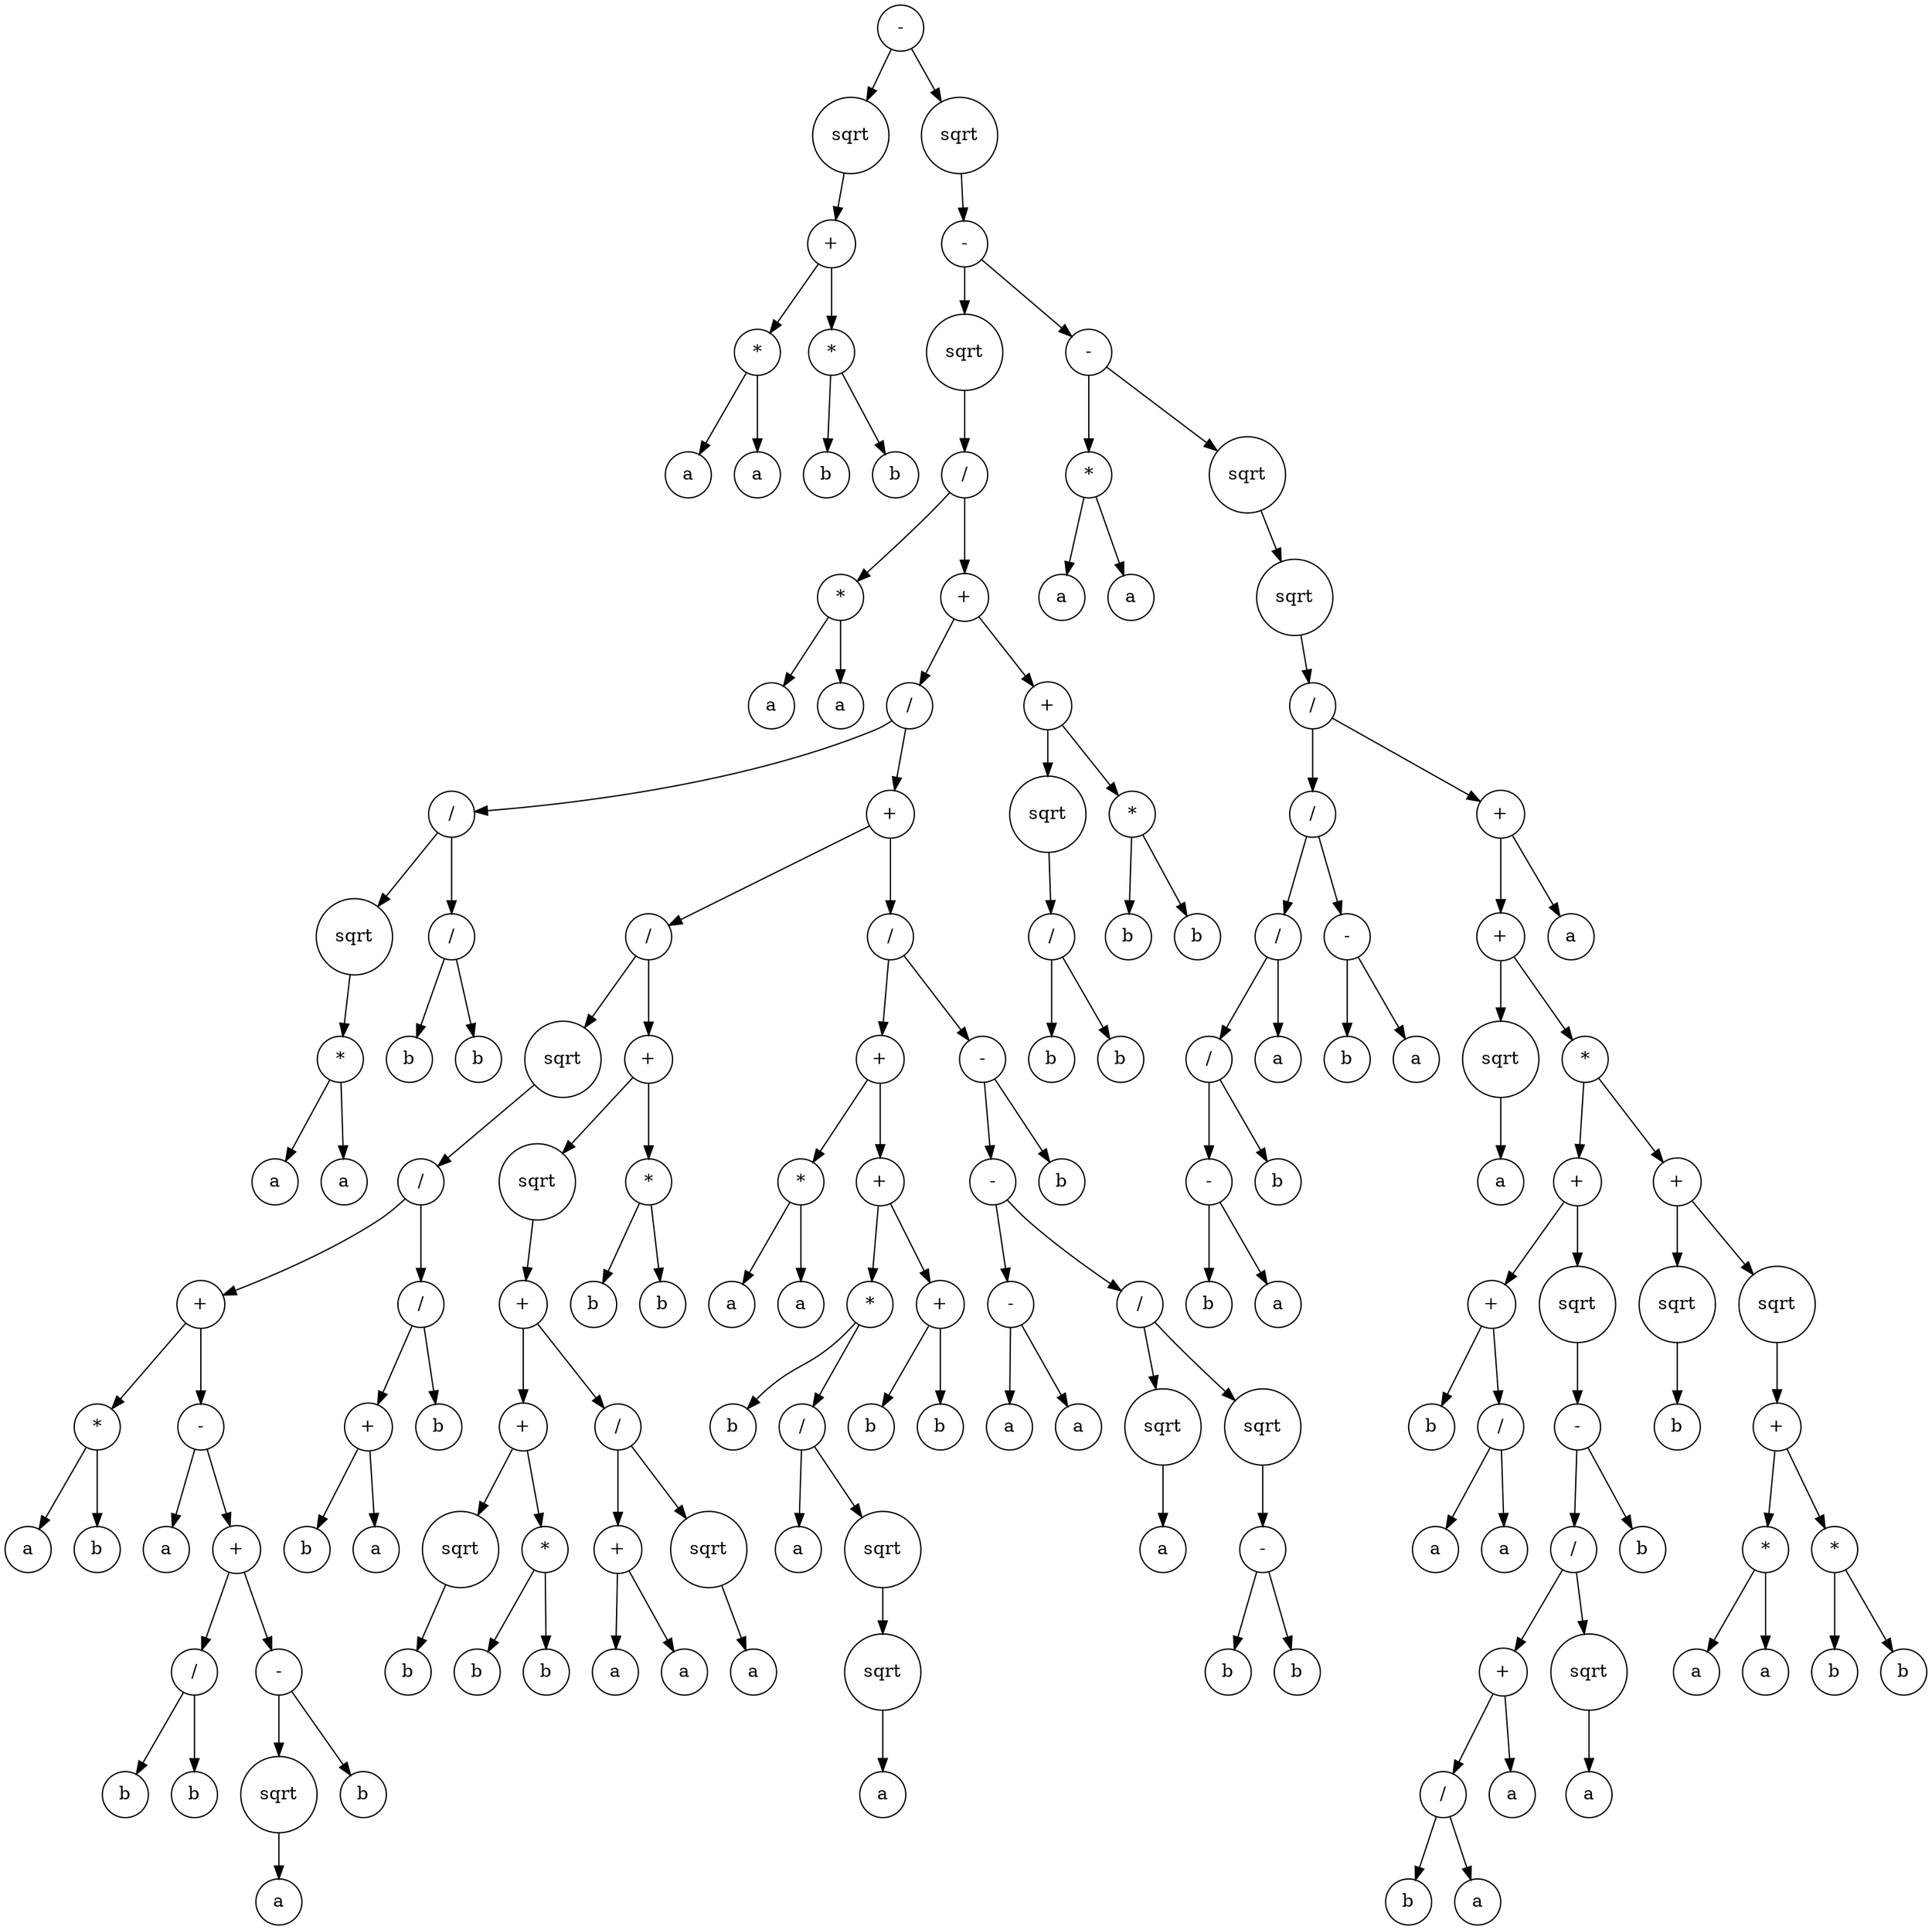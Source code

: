 digraph g {
graph [ordering=out];
node [shape=circle];
n[label = "-"];
n0[label = "sqrt"];
n00[label = "+"];
n000[label = "*"];
n0000[label = "a"];
n000 -> n0000;
n0001[label = "a"];
n000 -> n0001;
n00 -> n000;
n001[label = "*"];
n0010[label = "b"];
n001 -> n0010;
n0011[label = "b"];
n001 -> n0011;
n00 -> n001;
n0 -> n00;
n -> n0;
n1[label = "sqrt"];
n10[label = "-"];
n100[label = "sqrt"];
n1000[label = "/"];
n10000[label = "*"];
n100000[label = "a"];
n10000 -> n100000;
n100001[label = "a"];
n10000 -> n100001;
n1000 -> n10000;
n10001[label = "+"];
n100010[label = "/"];
n1000100[label = "/"];
n10001000[label = "sqrt"];
n100010000[label = "*"];
n1000100000[label = "a"];
n100010000 -> n1000100000;
n1000100001[label = "a"];
n100010000 -> n1000100001;
n10001000 -> n100010000;
n1000100 -> n10001000;
n10001001[label = "/"];
n100010010[label = "b"];
n10001001 -> n100010010;
n100010011[label = "b"];
n10001001 -> n100010011;
n1000100 -> n10001001;
n100010 -> n1000100;
n1000101[label = "+"];
n10001010[label = "/"];
n100010100[label = "sqrt"];
n1000101000[label = "/"];
n10001010000[label = "+"];
n100010100000[label = "*"];
n1000101000000[label = "a"];
n100010100000 -> n1000101000000;
n1000101000001[label = "b"];
n100010100000 -> n1000101000001;
n10001010000 -> n100010100000;
n100010100001[label = "-"];
n1000101000010[label = "a"];
n100010100001 -> n1000101000010;
n1000101000011[label = "+"];
n10001010000110[label = "/"];
n100010100001100[label = "b"];
n10001010000110 -> n100010100001100;
n100010100001101[label = "b"];
n10001010000110 -> n100010100001101;
n1000101000011 -> n10001010000110;
n10001010000111[label = "-"];
n100010100001110[label = "sqrt"];
n1000101000011100[label = "a"];
n100010100001110 -> n1000101000011100;
n10001010000111 -> n100010100001110;
n100010100001111[label = "b"];
n10001010000111 -> n100010100001111;
n1000101000011 -> n10001010000111;
n100010100001 -> n1000101000011;
n10001010000 -> n100010100001;
n1000101000 -> n10001010000;
n10001010001[label = "/"];
n100010100010[label = "+"];
n1000101000100[label = "b"];
n100010100010 -> n1000101000100;
n1000101000101[label = "a"];
n100010100010 -> n1000101000101;
n10001010001 -> n100010100010;
n100010100011[label = "b"];
n10001010001 -> n100010100011;
n1000101000 -> n10001010001;
n100010100 -> n1000101000;
n10001010 -> n100010100;
n100010101[label = "+"];
n1000101010[label = "sqrt"];
n10001010100[label = "+"];
n100010101000[label = "+"];
n1000101010000[label = "sqrt"];
n10001010100000[label = "b"];
n1000101010000 -> n10001010100000;
n100010101000 -> n1000101010000;
n1000101010001[label = "*"];
n10001010100010[label = "b"];
n1000101010001 -> n10001010100010;
n10001010100011[label = "b"];
n1000101010001 -> n10001010100011;
n100010101000 -> n1000101010001;
n10001010100 -> n100010101000;
n100010101001[label = "/"];
n1000101010010[label = "+"];
n10001010100100[label = "a"];
n1000101010010 -> n10001010100100;
n10001010100101[label = "a"];
n1000101010010 -> n10001010100101;
n100010101001 -> n1000101010010;
n1000101010011[label = "sqrt"];
n10001010100110[label = "a"];
n1000101010011 -> n10001010100110;
n100010101001 -> n1000101010011;
n10001010100 -> n100010101001;
n1000101010 -> n10001010100;
n100010101 -> n1000101010;
n1000101011[label = "*"];
n10001010110[label = "b"];
n1000101011 -> n10001010110;
n10001010111[label = "b"];
n1000101011 -> n10001010111;
n100010101 -> n1000101011;
n10001010 -> n100010101;
n1000101 -> n10001010;
n10001011[label = "/"];
n100010110[label = "+"];
n1000101100[label = "*"];
n10001011000[label = "a"];
n1000101100 -> n10001011000;
n10001011001[label = "a"];
n1000101100 -> n10001011001;
n100010110 -> n1000101100;
n1000101101[label = "+"];
n10001011010[label = "*"];
n100010110100[label = "b"];
n10001011010 -> n100010110100;
n100010110101[label = "/"];
n1000101101010[label = "a"];
n100010110101 -> n1000101101010;
n1000101101011[label = "sqrt"];
n10001011010110[label = "sqrt"];
n100010110101100[label = "a"];
n10001011010110 -> n100010110101100;
n1000101101011 -> n10001011010110;
n100010110101 -> n1000101101011;
n10001011010 -> n100010110101;
n1000101101 -> n10001011010;
n10001011011[label = "+"];
n100010110110[label = "b"];
n10001011011 -> n100010110110;
n100010110111[label = "b"];
n10001011011 -> n100010110111;
n1000101101 -> n10001011011;
n100010110 -> n1000101101;
n10001011 -> n100010110;
n100010111[label = "-"];
n1000101110[label = "-"];
n10001011100[label = "-"];
n100010111000[label = "a"];
n10001011100 -> n100010111000;
n100010111001[label = "a"];
n10001011100 -> n100010111001;
n1000101110 -> n10001011100;
n10001011101[label = "/"];
n100010111010[label = "sqrt"];
n1000101110100[label = "a"];
n100010111010 -> n1000101110100;
n10001011101 -> n100010111010;
n100010111011[label = "sqrt"];
n1000101110110[label = "-"];
n10001011101100[label = "b"];
n1000101110110 -> n10001011101100;
n10001011101101[label = "b"];
n1000101110110 -> n10001011101101;
n100010111011 -> n1000101110110;
n10001011101 -> n100010111011;
n1000101110 -> n10001011101;
n100010111 -> n1000101110;
n1000101111[label = "b"];
n100010111 -> n1000101111;
n10001011 -> n100010111;
n1000101 -> n10001011;
n100010 -> n1000101;
n10001 -> n100010;
n100011[label = "+"];
n1000110[label = "sqrt"];
n10001100[label = "/"];
n100011000[label = "b"];
n10001100 -> n100011000;
n100011001[label = "b"];
n10001100 -> n100011001;
n1000110 -> n10001100;
n100011 -> n1000110;
n1000111[label = "*"];
n10001110[label = "b"];
n1000111 -> n10001110;
n10001111[label = "b"];
n1000111 -> n10001111;
n100011 -> n1000111;
n10001 -> n100011;
n1000 -> n10001;
n100 -> n1000;
n10 -> n100;
n101[label = "-"];
n1010[label = "*"];
n10100[label = "a"];
n1010 -> n10100;
n10101[label = "a"];
n1010 -> n10101;
n101 -> n1010;
n1011[label = "sqrt"];
n10110[label = "sqrt"];
n101100[label = "/"];
n1011000[label = "/"];
n10110000[label = "/"];
n101100000[label = "/"];
n1011000000[label = "-"];
n10110000000[label = "b"];
n1011000000 -> n10110000000;
n10110000001[label = "a"];
n1011000000 -> n10110000001;
n101100000 -> n1011000000;
n1011000001[label = "b"];
n101100000 -> n1011000001;
n10110000 -> n101100000;
n101100001[label = "a"];
n10110000 -> n101100001;
n1011000 -> n10110000;
n10110001[label = "-"];
n101100010[label = "b"];
n10110001 -> n101100010;
n101100011[label = "a"];
n10110001 -> n101100011;
n1011000 -> n10110001;
n101100 -> n1011000;
n1011001[label = "+"];
n10110010[label = "+"];
n101100100[label = "sqrt"];
n1011001000[label = "a"];
n101100100 -> n1011001000;
n10110010 -> n101100100;
n101100101[label = "*"];
n1011001010[label = "+"];
n10110010100[label = "+"];
n101100101000[label = "b"];
n10110010100 -> n101100101000;
n101100101001[label = "/"];
n1011001010010[label = "a"];
n101100101001 -> n1011001010010;
n1011001010011[label = "a"];
n101100101001 -> n1011001010011;
n10110010100 -> n101100101001;
n1011001010 -> n10110010100;
n10110010101[label = "sqrt"];
n101100101010[label = "-"];
n1011001010100[label = "/"];
n10110010101000[label = "+"];
n101100101010000[label = "/"];
n1011001010100000[label = "b"];
n101100101010000 -> n1011001010100000;
n1011001010100001[label = "a"];
n101100101010000 -> n1011001010100001;
n10110010101000 -> n101100101010000;
n101100101010001[label = "a"];
n10110010101000 -> n101100101010001;
n1011001010100 -> n10110010101000;
n10110010101001[label = "sqrt"];
n101100101010010[label = "a"];
n10110010101001 -> n101100101010010;
n1011001010100 -> n10110010101001;
n101100101010 -> n1011001010100;
n1011001010101[label = "b"];
n101100101010 -> n1011001010101;
n10110010101 -> n101100101010;
n1011001010 -> n10110010101;
n101100101 -> n1011001010;
n1011001011[label = "+"];
n10110010110[label = "sqrt"];
n101100101100[label = "b"];
n10110010110 -> n101100101100;
n1011001011 -> n10110010110;
n10110010111[label = "sqrt"];
n101100101110[label = "+"];
n1011001011100[label = "*"];
n10110010111000[label = "a"];
n1011001011100 -> n10110010111000;
n10110010111001[label = "a"];
n1011001011100 -> n10110010111001;
n101100101110 -> n1011001011100;
n1011001011101[label = "*"];
n10110010111010[label = "b"];
n1011001011101 -> n10110010111010;
n10110010111011[label = "b"];
n1011001011101 -> n10110010111011;
n101100101110 -> n1011001011101;
n10110010111 -> n101100101110;
n1011001011 -> n10110010111;
n101100101 -> n1011001011;
n10110010 -> n101100101;
n1011001 -> n10110010;
n10110011[label = "a"];
n1011001 -> n10110011;
n101100 -> n1011001;
n10110 -> n101100;
n1011 -> n10110;
n101 -> n1011;
n10 -> n101;
n1 -> n10;
n -> n1;
}
